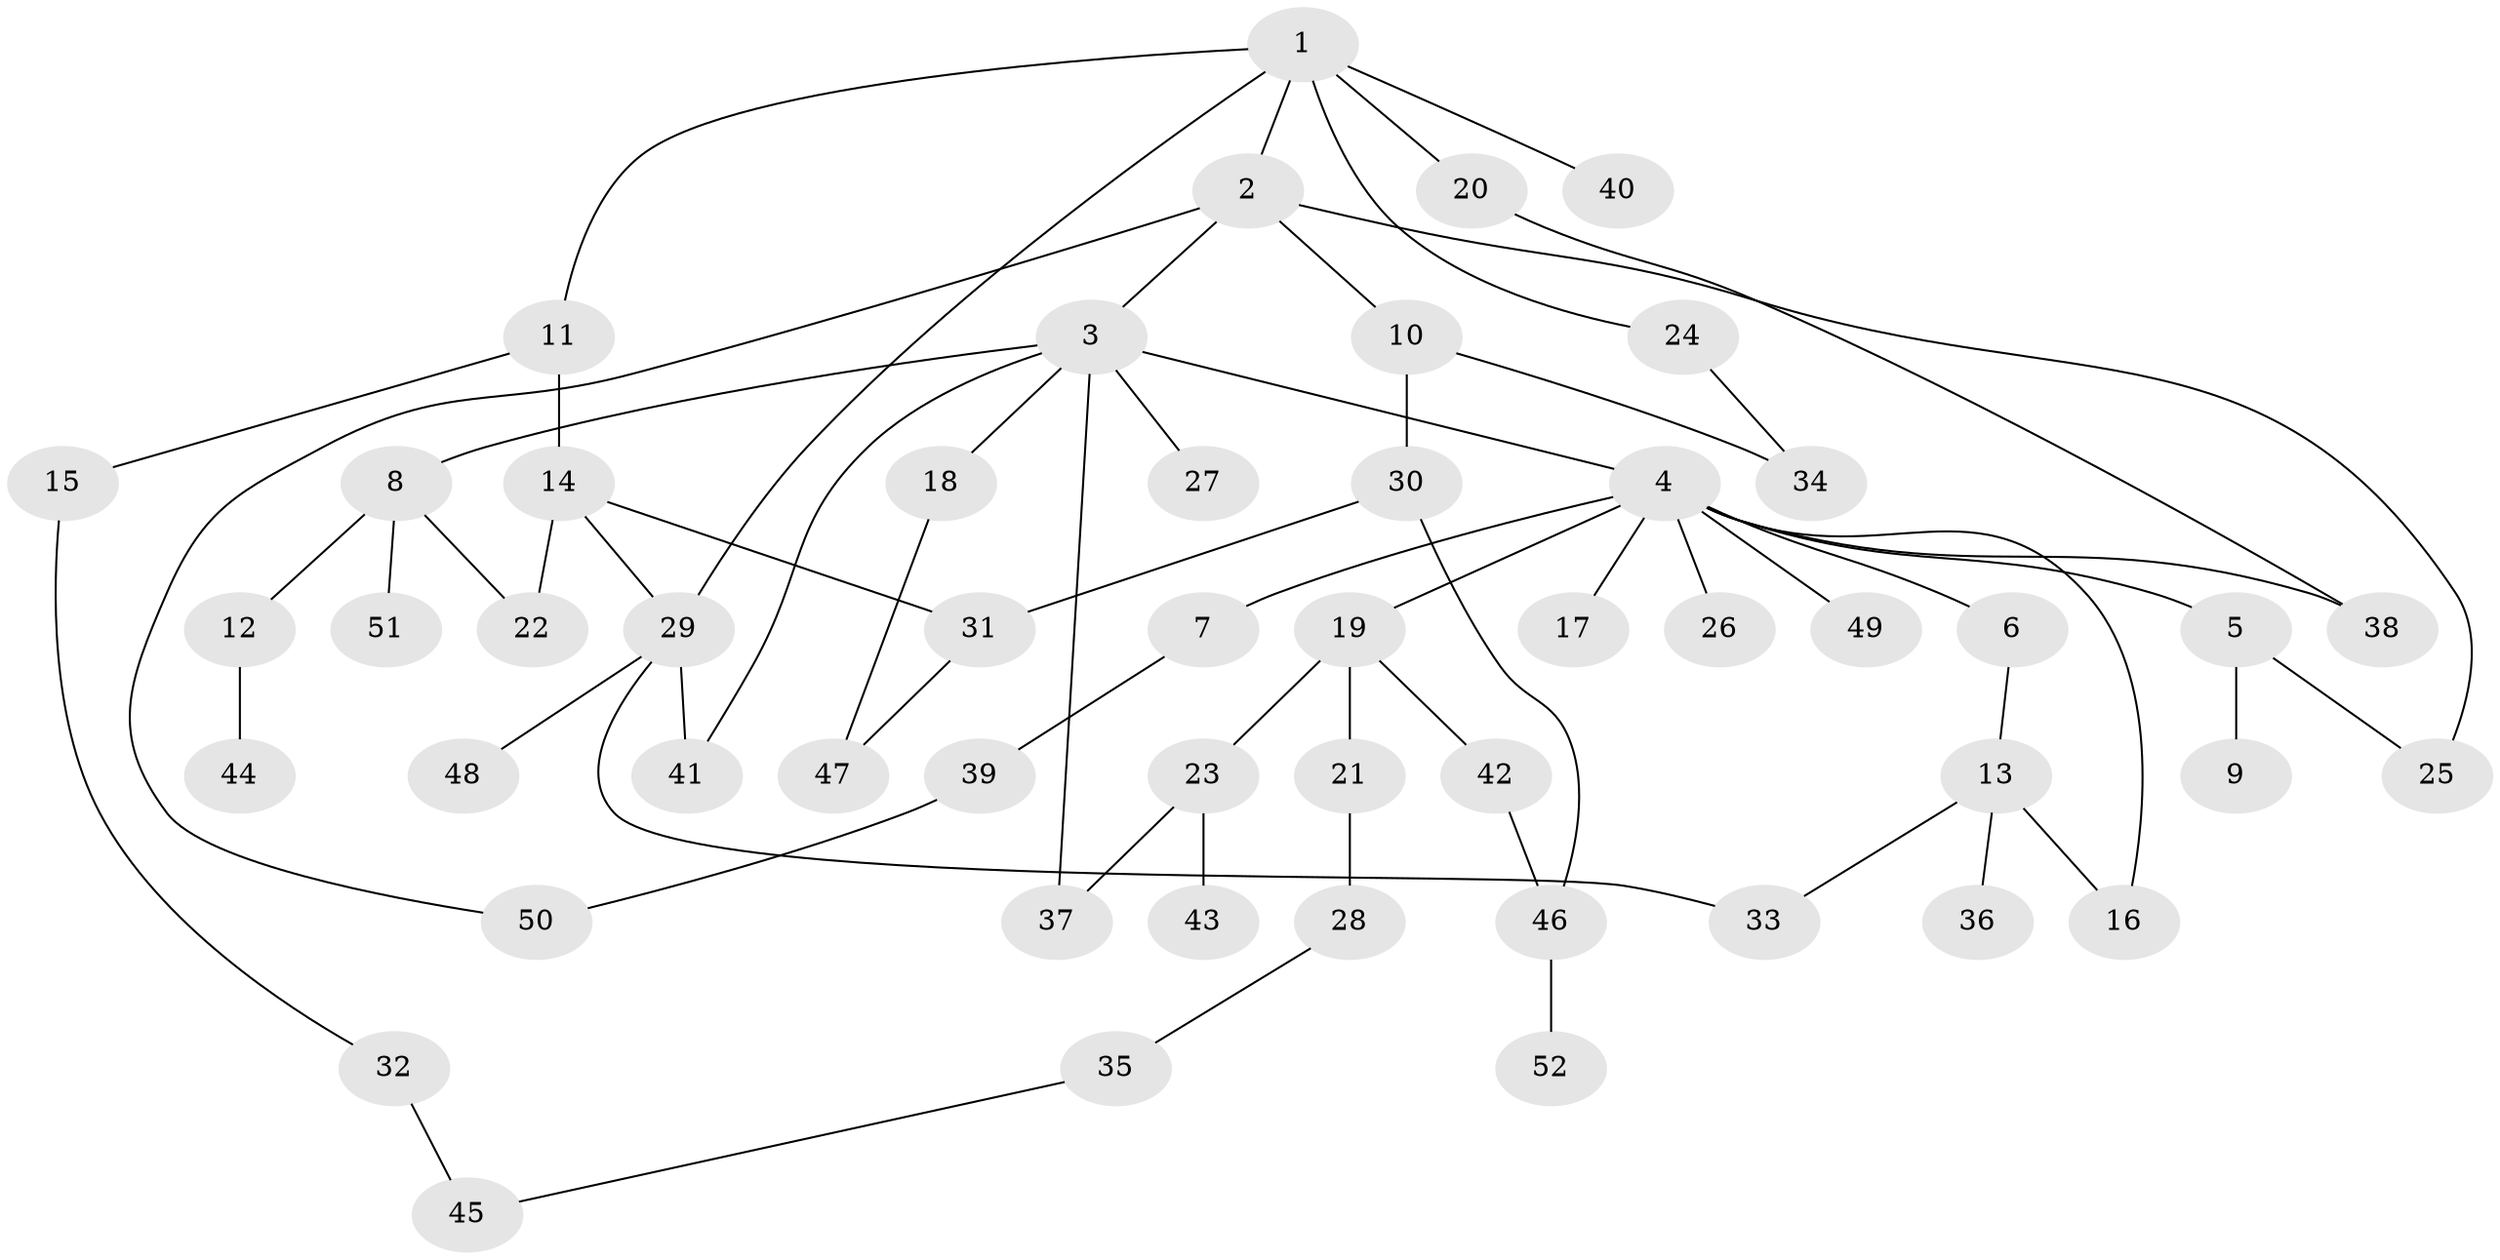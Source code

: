 // Generated by graph-tools (version 1.1) at 2025/25/03/09/25 03:25:29]
// undirected, 52 vertices, 65 edges
graph export_dot {
graph [start="1"]
  node [color=gray90,style=filled];
  1;
  2;
  3;
  4;
  5;
  6;
  7;
  8;
  9;
  10;
  11;
  12;
  13;
  14;
  15;
  16;
  17;
  18;
  19;
  20;
  21;
  22;
  23;
  24;
  25;
  26;
  27;
  28;
  29;
  30;
  31;
  32;
  33;
  34;
  35;
  36;
  37;
  38;
  39;
  40;
  41;
  42;
  43;
  44;
  45;
  46;
  47;
  48;
  49;
  50;
  51;
  52;
  1 -- 2;
  1 -- 11;
  1 -- 20;
  1 -- 24;
  1 -- 29;
  1 -- 40;
  2 -- 3;
  2 -- 10;
  2 -- 25;
  2 -- 50;
  3 -- 4;
  3 -- 8;
  3 -- 18;
  3 -- 27;
  3 -- 37;
  3 -- 41;
  4 -- 5;
  4 -- 6;
  4 -- 7;
  4 -- 16;
  4 -- 17;
  4 -- 19;
  4 -- 26;
  4 -- 49;
  4 -- 38;
  5 -- 9;
  5 -- 25;
  6 -- 13;
  7 -- 39;
  8 -- 12;
  8 -- 51;
  8 -- 22;
  10 -- 30;
  10 -- 34;
  11 -- 14;
  11 -- 15;
  12 -- 44;
  13 -- 33;
  13 -- 36;
  13 -- 16;
  14 -- 22;
  14 -- 31;
  14 -- 29;
  15 -- 32;
  18 -- 47;
  19 -- 21;
  19 -- 23;
  19 -- 42;
  20 -- 38;
  21 -- 28;
  23 -- 37;
  23 -- 43;
  24 -- 34;
  28 -- 35;
  29 -- 41;
  29 -- 48;
  29 -- 33;
  30 -- 46;
  30 -- 31;
  31 -- 47;
  32 -- 45;
  35 -- 45;
  39 -- 50;
  42 -- 46;
  46 -- 52;
}
